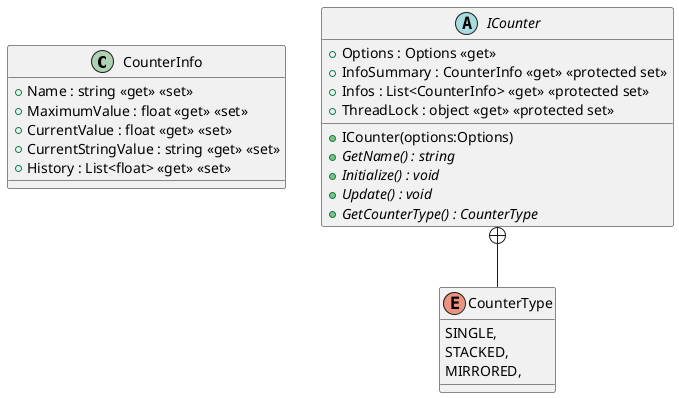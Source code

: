 @startuml
class CounterInfo {
    + Name : string <<get>> <<set>>
    + MaximumValue : float <<get>> <<set>>
    + CurrentValue : float <<get>> <<set>>
    + CurrentStringValue : string <<get>> <<set>>
    + History : List<float> <<get>> <<set>>
}
abstract class ICounter {
    + Options : Options <<get>>
    + InfoSummary : CounterInfo <<get>> <<protected set>>
    + Infos : List<CounterInfo> <<get>> <<protected set>>
    + ThreadLock : object <<get>> <<protected set>>
    + ICounter(options:Options)
    + {abstract} GetName() : string
    + {abstract} Initialize() : void
    + {abstract} Update() : void
    + {abstract} GetCounterType() : CounterType
}
enum CounterType {
    SINGLE,
    STACKED,
    MIRRORED,
}
ICounter +-- CounterType
@enduml
